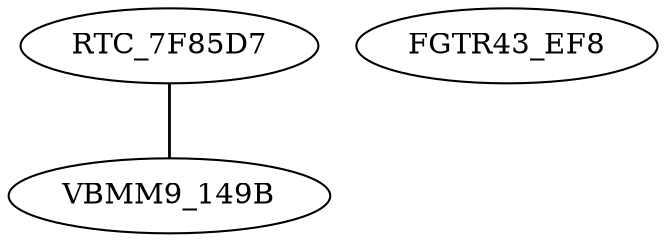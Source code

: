 strict graph  {
"./MALWR/familia_5/RTC_7F85D7F628CE62D1D8F7B39D8940472" [label=RTC_7F85D7];
"./MALWR/familia_5/VBMM9_149B7BD7218AAB4E257D28469FDDB0D" [label=VBMM9_149B];
"./MALWR/familia_5/FGTR43_EF8E0FB20E7228C7492CCDC59D87C690" [label=FGTR43_EF8];
"./MALWR/familia_5/RTC_7F85D7F628CE62D1D8F7B39D8940472" -- "./MALWR/familia_5/VBMM9_149B7BD7218AAB4E257D28469FDDB0D"  [penwidth="1.3485477178423235"];
}
